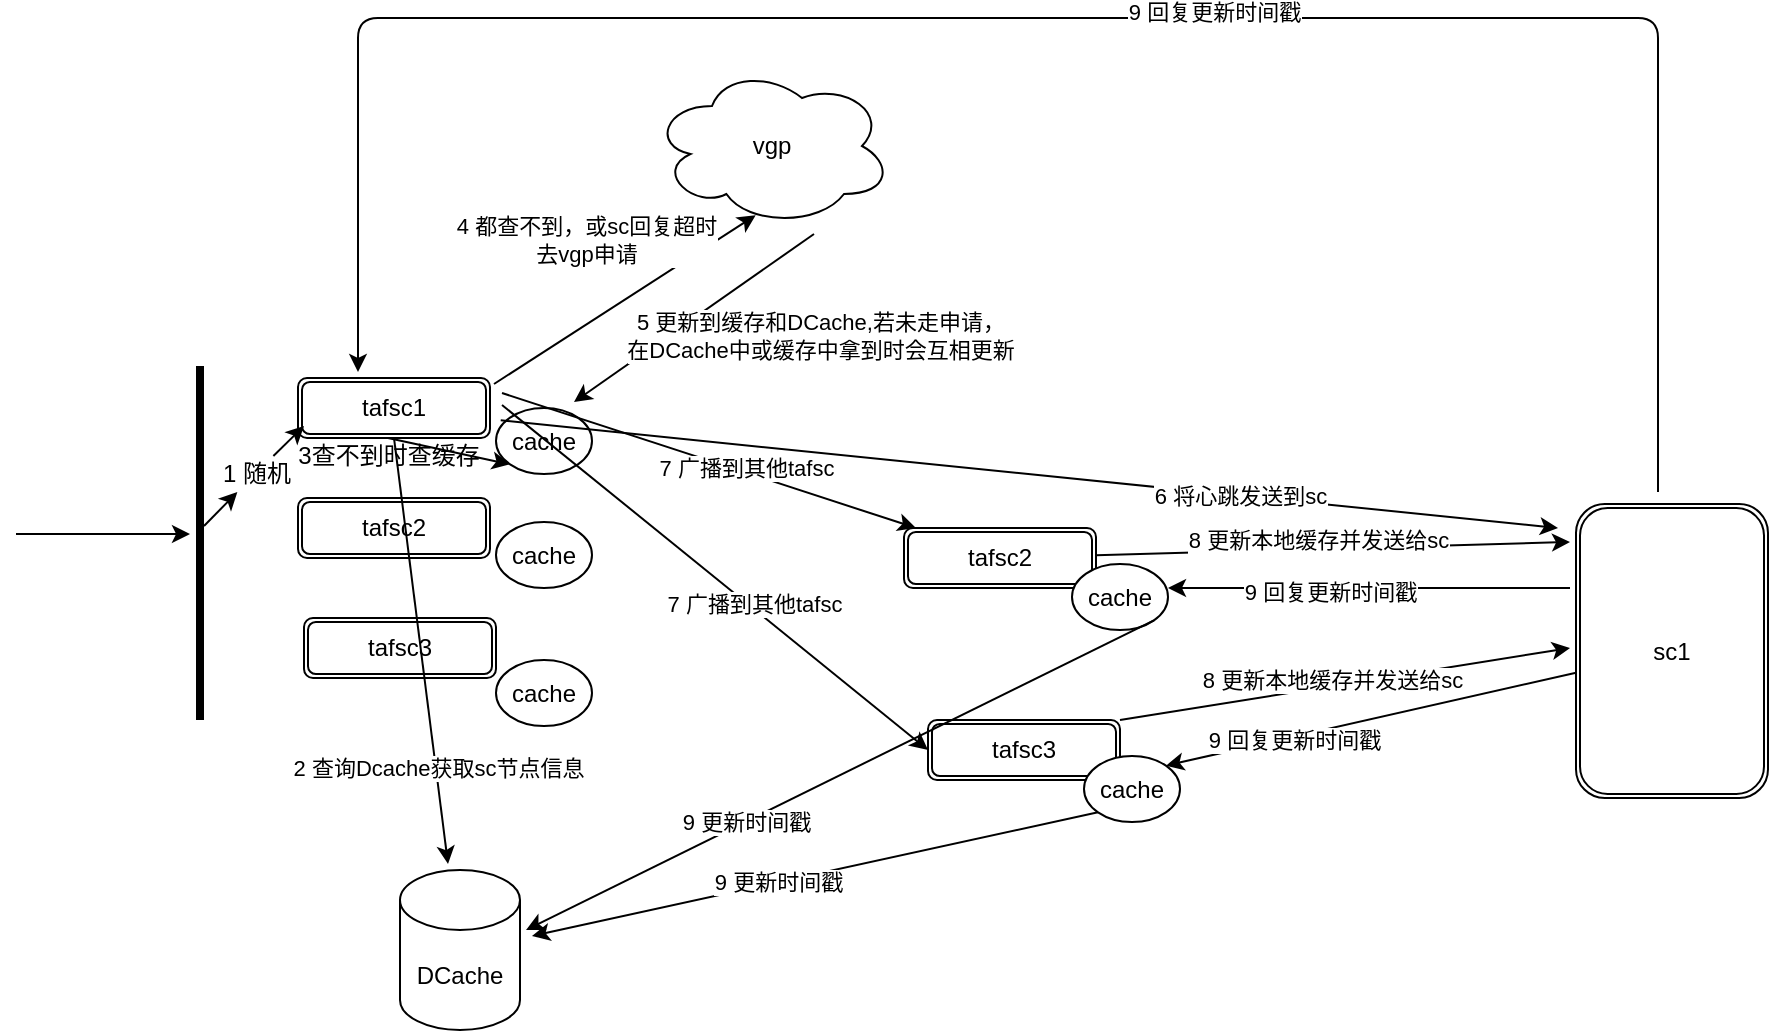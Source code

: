 <mxfile version="14.4.3" type="github">
  <diagram id="-bP3XhjUXyilaQhWAgKb" name="Page-1">
    <mxGraphModel dx="1185" dy="588" grid="1" gridSize="3" guides="1" tooltips="1" connect="1" arrows="1" fold="1" page="1" pageScale="1" pageWidth="1169" pageHeight="1654" math="0" shadow="0">
      <root>
        <mxCell id="0" />
        <mxCell id="1" parent="0" />
        <mxCell id="8dekluOhMgX2cntVKTaH-1" value="" style="line;strokeWidth=4;direction=south;html=1;perimeter=backbonePerimeter;points=[];outlineConnect=0;" parent="1" vertex="1">
          <mxGeometry x="168" y="339" width="10" height="177" as="geometry" />
        </mxCell>
        <mxCell id="8dekluOhMgX2cntVKTaH-2" value="tafsc1" style="shape=ext;double=1;rounded=1;whiteSpace=wrap;html=1;" parent="1" vertex="1">
          <mxGeometry x="222" y="345" width="96" height="30" as="geometry" />
        </mxCell>
        <mxCell id="8dekluOhMgX2cntVKTaH-3" value="tafsc2" style="shape=ext;double=1;rounded=1;whiteSpace=wrap;html=1;" parent="1" vertex="1">
          <mxGeometry x="222" y="405" width="96" height="30" as="geometry" />
        </mxCell>
        <mxCell id="8dekluOhMgX2cntVKTaH-4" value="tafsc3" style="shape=ext;double=1;rounded=1;whiteSpace=wrap;html=1;" parent="1" vertex="1">
          <mxGeometry x="225" y="465" width="96" height="30" as="geometry" />
        </mxCell>
        <mxCell id="8dekluOhMgX2cntVKTaH-5" value="" style="endArrow=classic;html=1;" parent="1" edge="1">
          <mxGeometry width="50" height="50" relative="1" as="geometry">
            <mxPoint x="81" y="423" as="sourcePoint" />
            <mxPoint x="168" y="423" as="targetPoint" />
          </mxGeometry>
        </mxCell>
        <mxCell id="8dekluOhMgX2cntVKTaH-6" value="" style="endArrow=classic;html=1;" parent="1" source="8dekluOhMgX2cntVKTaH-7" edge="1">
          <mxGeometry width="50" height="50" relative="1" as="geometry">
            <mxPoint x="175" y="419" as="sourcePoint" />
            <mxPoint x="225" y="369" as="targetPoint" />
          </mxGeometry>
        </mxCell>
        <mxCell id="8dekluOhMgX2cntVKTaH-7" value="1 随机" style="text;html=1;align=center;verticalAlign=middle;resizable=0;points=[];autosize=1;" parent="1" vertex="1">
          <mxGeometry x="178" y="384" width="45" height="18" as="geometry" />
        </mxCell>
        <mxCell id="8dekluOhMgX2cntVKTaH-8" value="" style="endArrow=classic;html=1;" parent="1" target="8dekluOhMgX2cntVKTaH-7" edge="1">
          <mxGeometry width="50" height="50" relative="1" as="geometry">
            <mxPoint x="175" y="419" as="sourcePoint" />
            <mxPoint x="225" y="369" as="targetPoint" />
          </mxGeometry>
        </mxCell>
        <mxCell id="8dekluOhMgX2cntVKTaH-12" value="sc1" style="shape=ext;double=1;rounded=1;whiteSpace=wrap;html=1;" parent="1" vertex="1">
          <mxGeometry x="861" y="408" width="96" height="147" as="geometry" />
        </mxCell>
        <mxCell id="INrCNFCCM0VXCptv-kLN-2" value="cache" style="ellipse;whiteSpace=wrap;html=1;" vertex="1" parent="1">
          <mxGeometry x="321" y="360" width="48" height="33" as="geometry" />
        </mxCell>
        <mxCell id="INrCNFCCM0VXCptv-kLN-3" value="cache" style="ellipse;whiteSpace=wrap;html=1;" vertex="1" parent="1">
          <mxGeometry x="321" y="417" width="48" height="33" as="geometry" />
        </mxCell>
        <mxCell id="INrCNFCCM0VXCptv-kLN-4" value="cache" style="ellipse;whiteSpace=wrap;html=1;" vertex="1" parent="1">
          <mxGeometry x="321" y="486" width="48" height="33" as="geometry" />
        </mxCell>
        <mxCell id="INrCNFCCM0VXCptv-kLN-5" value="DCache" style="shape=cylinder3;whiteSpace=wrap;html=1;boundedLbl=1;backgroundOutline=1;size=15;" vertex="1" parent="1">
          <mxGeometry x="273" y="591" width="60" height="80" as="geometry" />
        </mxCell>
        <mxCell id="INrCNFCCM0VXCptv-kLN-6" value="" style="endArrow=classic;html=1;exitX=0.5;exitY=1;exitDx=0;exitDy=0;" edge="1" parent="1" source="8dekluOhMgX2cntVKTaH-2">
          <mxGeometry width="50" height="50" relative="1" as="geometry">
            <mxPoint x="501" y="557" as="sourcePoint" />
            <mxPoint x="297" y="588" as="targetPoint" />
          </mxGeometry>
        </mxCell>
        <mxCell id="INrCNFCCM0VXCptv-kLN-7" value="2 查询Dcache获取sc节点信息" style="edgeLabel;html=1;align=center;verticalAlign=middle;resizable=0;points=[];" vertex="1" connectable="0" parent="INrCNFCCM0VXCptv-kLN-6">
          <mxGeometry x="0.546" y="1" relative="1" as="geometry">
            <mxPoint as="offset" />
          </mxGeometry>
        </mxCell>
        <mxCell id="INrCNFCCM0VXCptv-kLN-8" value="" style="endArrow=classic;html=1;entryX=0;entryY=1;entryDx=0;entryDy=0;" edge="1" parent="1" target="INrCNFCCM0VXCptv-kLN-2">
          <mxGeometry width="50" height="50" relative="1" as="geometry">
            <mxPoint x="267" y="375" as="sourcePoint" />
            <mxPoint x="551" y="507" as="targetPoint" />
          </mxGeometry>
        </mxCell>
        <mxCell id="INrCNFCCM0VXCptv-kLN-10" value="3查不到时查缓存" style="text;html=1;align=center;verticalAlign=middle;resizable=0;points=[];autosize=1;" vertex="1" parent="1">
          <mxGeometry x="216" y="375" width="102" height="18" as="geometry" />
        </mxCell>
        <mxCell id="INrCNFCCM0VXCptv-kLN-11" value="vgp" style="ellipse;shape=cloud;whiteSpace=wrap;html=1;" vertex="1" parent="1">
          <mxGeometry x="399" y="189" width="120" height="80" as="geometry" />
        </mxCell>
        <mxCell id="INrCNFCCM0VXCptv-kLN-12" value="" style="endArrow=classic;html=1;entryX=0.432;entryY=0.933;entryDx=0;entryDy=0;entryPerimeter=0;" edge="1" parent="1" target="INrCNFCCM0VXCptv-kLN-11">
          <mxGeometry width="50" height="50" relative="1" as="geometry">
            <mxPoint x="320" y="348" as="sourcePoint" />
            <mxPoint x="370" y="298" as="targetPoint" />
          </mxGeometry>
        </mxCell>
        <mxCell id="INrCNFCCM0VXCptv-kLN-13" value="4 都查不到，或sc回复超时&lt;br&gt;去vgp申请" style="edgeLabel;html=1;align=center;verticalAlign=middle;resizable=0;points=[];" vertex="1" connectable="0" parent="INrCNFCCM0VXCptv-kLN-12">
          <mxGeometry x="0.264" y="-3" relative="1" as="geometry">
            <mxPoint x="-38.27" y="-21.24" as="offset" />
          </mxGeometry>
        </mxCell>
        <mxCell id="INrCNFCCM0VXCptv-kLN-14" value="" style="endArrow=classic;html=1;" edge="1" parent="1">
          <mxGeometry width="50" height="50" relative="1" as="geometry">
            <mxPoint x="480" y="273" as="sourcePoint" />
            <mxPoint x="360" y="357" as="targetPoint" />
          </mxGeometry>
        </mxCell>
        <mxCell id="INrCNFCCM0VXCptv-kLN-15" value="5 更新到缓存和DCache,若未走申请，&lt;br&gt;在DCache中或缓存中拿到时会互相更新" style="edgeLabel;html=1;align=center;verticalAlign=middle;resizable=0;points=[];" vertex="1" connectable="0" parent="INrCNFCCM0VXCptv-kLN-14">
          <mxGeometry x="0.185" y="-1" relative="1" as="geometry">
            <mxPoint x="74.57" y="2.12" as="offset" />
          </mxGeometry>
        </mxCell>
        <mxCell id="INrCNFCCM0VXCptv-kLN-18" value="" style="endArrow=classic;html=1;exitX=0.049;exitY=0.187;exitDx=0;exitDy=0;exitPerimeter=0;" edge="1" parent="1" source="INrCNFCCM0VXCptv-kLN-2">
          <mxGeometry width="50" height="50" relative="1" as="geometry">
            <mxPoint x="501" y="464" as="sourcePoint" />
            <mxPoint x="852" y="420" as="targetPoint" />
          </mxGeometry>
        </mxCell>
        <mxCell id="INrCNFCCM0VXCptv-kLN-19" value="6 将心跳发送到sc" style="edgeLabel;html=1;align=center;verticalAlign=middle;resizable=0;points=[];" vertex="1" connectable="0" parent="INrCNFCCM0VXCptv-kLN-18">
          <mxGeometry x="0.397" relative="1" as="geometry">
            <mxPoint as="offset" />
          </mxGeometry>
        </mxCell>
        <mxCell id="INrCNFCCM0VXCptv-kLN-20" value="" style="endArrow=classic;html=1;exitX=1;exitY=0.25;exitDx=0;exitDy=0;" edge="1" parent="1">
          <mxGeometry width="50" height="50" relative="1" as="geometry">
            <mxPoint x="324" y="352.5" as="sourcePoint" />
            <mxPoint x="531" y="420" as="targetPoint" />
          </mxGeometry>
        </mxCell>
        <mxCell id="INrCNFCCM0VXCptv-kLN-21" value="7 广播到其他tafsc" style="edgeLabel;html=1;align=center;verticalAlign=middle;resizable=0;points=[];" vertex="1" connectable="0" parent="INrCNFCCM0VXCptv-kLN-20">
          <mxGeometry x="0.169" y="2" relative="1" as="geometry">
            <mxPoint as="offset" />
          </mxGeometry>
        </mxCell>
        <mxCell id="INrCNFCCM0VXCptv-kLN-22" value="" style="endArrow=classic;html=1;exitX=1;exitY=0.25;exitDx=0;exitDy=0;entryX=0;entryY=0.5;entryDx=0;entryDy=0;" edge="1" parent="1" target="8dekluOhMgX2cntVKTaH-11">
          <mxGeometry width="50" height="50" relative="1" as="geometry">
            <mxPoint x="324" y="358.5" as="sourcePoint" />
            <mxPoint x="531" y="489" as="targetPoint" />
          </mxGeometry>
        </mxCell>
        <mxCell id="INrCNFCCM0VXCptv-kLN-23" value="7 广播到其他tafsc" style="edgeLabel;html=1;align=center;verticalAlign=middle;resizable=0;points=[];" vertex="1" connectable="0" parent="INrCNFCCM0VXCptv-kLN-22">
          <mxGeometry x="0.169" y="2" relative="1" as="geometry">
            <mxPoint as="offset" />
          </mxGeometry>
        </mxCell>
        <mxCell id="INrCNFCCM0VXCptv-kLN-24" value="" style="endArrow=classic;html=1;exitX=1;exitY=0;exitDx=0;exitDy=0;" edge="1" parent="1" source="8dekluOhMgX2cntVKTaH-11">
          <mxGeometry width="50" height="50" relative="1" as="geometry">
            <mxPoint x="636" y="492" as="sourcePoint" />
            <mxPoint x="858" y="480" as="targetPoint" />
          </mxGeometry>
        </mxCell>
        <mxCell id="INrCNFCCM0VXCptv-kLN-25" value="8 更新本地缓存并发送给sc" style="edgeLabel;html=1;align=center;verticalAlign=middle;resizable=0;points=[];" vertex="1" connectable="0" parent="INrCNFCCM0VXCptv-kLN-24">
          <mxGeometry x="-0.149" y="-2" relative="1" as="geometry">
            <mxPoint x="9.89" y="-7.31" as="offset" />
          </mxGeometry>
        </mxCell>
        <mxCell id="INrCNFCCM0VXCptv-kLN-29" value="" style="edgeStyle=segmentEdgeStyle;endArrow=classic;html=1;" edge="1" parent="1">
          <mxGeometry width="50" height="50" relative="1" as="geometry">
            <mxPoint x="902" y="402" as="sourcePoint" />
            <mxPoint x="252" y="342" as="targetPoint" />
            <Array as="points">
              <mxPoint x="902" y="165" />
              <mxPoint x="252" y="165" />
            </Array>
          </mxGeometry>
        </mxCell>
        <mxCell id="INrCNFCCM0VXCptv-kLN-32" value="9 回复更新时间戳" style="edgeLabel;html=1;align=center;verticalAlign=middle;resizable=0;points=[];" vertex="1" connectable="0" parent="INrCNFCCM0VXCptv-kLN-29">
          <mxGeometry x="-0.137" y="-3" relative="1" as="geometry">
            <mxPoint as="offset" />
          </mxGeometry>
        </mxCell>
        <mxCell id="INrCNFCCM0VXCptv-kLN-30" value="" style="endArrow=classic;html=1;" edge="1" parent="1">
          <mxGeometry width="50" height="50" relative="1" as="geometry">
            <mxPoint x="858" y="450" as="sourcePoint" />
            <mxPoint x="657" y="450" as="targetPoint" />
          </mxGeometry>
        </mxCell>
        <mxCell id="INrCNFCCM0VXCptv-kLN-33" value="9 回复更新时间戳" style="edgeLabel;html=1;align=center;verticalAlign=middle;resizable=0;points=[];" vertex="1" connectable="0" parent="INrCNFCCM0VXCptv-kLN-30">
          <mxGeometry x="0.196" y="2" relative="1" as="geometry">
            <mxPoint as="offset" />
          </mxGeometry>
        </mxCell>
        <mxCell id="INrCNFCCM0VXCptv-kLN-31" value="" style="endArrow=classic;html=1;entryX=1;entryY=0;entryDx=0;entryDy=0;" edge="1" parent="1" source="8dekluOhMgX2cntVKTaH-12" target="INrCNFCCM0VXCptv-kLN-28">
          <mxGeometry width="50" height="50" relative="1" as="geometry">
            <mxPoint x="873" y="453.0" as="sourcePoint" />
            <mxPoint x="678" y="507" as="targetPoint" />
          </mxGeometry>
        </mxCell>
        <mxCell id="INrCNFCCM0VXCptv-kLN-34" value="9 回复更新时间戳" style="edgeLabel;html=1;align=center;verticalAlign=middle;resizable=0;points=[];" vertex="1" connectable="0" parent="INrCNFCCM0VXCptv-kLN-31">
          <mxGeometry x="0.424" y="-3" relative="1" as="geometry">
            <mxPoint x="4.74" y="3.42" as="offset" />
          </mxGeometry>
        </mxCell>
        <mxCell id="INrCNFCCM0VXCptv-kLN-35" value="" style="endArrow=classic;html=1;" edge="1" parent="1" source="8dekluOhMgX2cntVKTaH-10">
          <mxGeometry width="50" height="50" relative="1" as="geometry">
            <mxPoint x="639" y="495" as="sourcePoint" />
            <mxPoint x="858" y="427" as="targetPoint" />
          </mxGeometry>
        </mxCell>
        <mxCell id="INrCNFCCM0VXCptv-kLN-36" value="8 更新本地缓存并发送给sc" style="edgeLabel;html=1;align=center;verticalAlign=middle;resizable=0;points=[];" vertex="1" connectable="0" parent="INrCNFCCM0VXCptv-kLN-35">
          <mxGeometry x="-0.149" y="-2" relative="1" as="geometry">
            <mxPoint x="9.89" y="-7.31" as="offset" />
          </mxGeometry>
        </mxCell>
        <mxCell id="INrCNFCCM0VXCptv-kLN-37" value="" style="group" vertex="1" connectable="0" parent="1">
          <mxGeometry x="537" y="516" width="126" height="51" as="geometry" />
        </mxCell>
        <mxCell id="8dekluOhMgX2cntVKTaH-11" value="tafsc3" style="shape=ext;double=1;rounded=1;whiteSpace=wrap;html=1;" parent="INrCNFCCM0VXCptv-kLN-37" vertex="1">
          <mxGeometry width="96" height="30" as="geometry" />
        </mxCell>
        <mxCell id="INrCNFCCM0VXCptv-kLN-28" value="cache" style="ellipse;whiteSpace=wrap;html=1;" vertex="1" parent="INrCNFCCM0VXCptv-kLN-37">
          <mxGeometry x="78" y="18" width="48" height="33" as="geometry" />
        </mxCell>
        <mxCell id="INrCNFCCM0VXCptv-kLN-38" value="" style="group" vertex="1" connectable="0" parent="1">
          <mxGeometry x="525" y="420" width="144" height="48" as="geometry" />
        </mxCell>
        <mxCell id="8dekluOhMgX2cntVKTaH-10" value="tafsc2" style="shape=ext;double=1;rounded=1;whiteSpace=wrap;html=1;" parent="INrCNFCCM0VXCptv-kLN-38" vertex="1">
          <mxGeometry width="96" height="30" as="geometry" />
        </mxCell>
        <mxCell id="INrCNFCCM0VXCptv-kLN-27" value="cache" style="ellipse;whiteSpace=wrap;html=1;" vertex="1" parent="INrCNFCCM0VXCptv-kLN-38">
          <mxGeometry x="84" y="18" width="48" height="33" as="geometry" />
        </mxCell>
        <mxCell id="INrCNFCCM0VXCptv-kLN-40" value="" style="endArrow=classic;html=1;exitX=1;exitY=1;exitDx=0;exitDy=0;" edge="1" parent="1" source="INrCNFCCM0VXCptv-kLN-27">
          <mxGeometry width="50" height="50" relative="1" as="geometry">
            <mxPoint x="498" y="461" as="sourcePoint" />
            <mxPoint x="336" y="621" as="targetPoint" />
          </mxGeometry>
        </mxCell>
        <mxCell id="INrCNFCCM0VXCptv-kLN-42" value="9 更新时间戳" style="edgeLabel;html=1;align=center;verticalAlign=middle;resizable=0;points=[];" vertex="1" connectable="0" parent="INrCNFCCM0VXCptv-kLN-40">
          <mxGeometry x="0.301" relative="1" as="geometry">
            <mxPoint as="offset" />
          </mxGeometry>
        </mxCell>
        <mxCell id="INrCNFCCM0VXCptv-kLN-41" value="" style="endArrow=classic;html=1;exitX=0;exitY=1;exitDx=0;exitDy=0;" edge="1" parent="1" source="INrCNFCCM0VXCptv-kLN-28">
          <mxGeometry width="50" height="50" relative="1" as="geometry">
            <mxPoint x="653.081" y="469.091" as="sourcePoint" />
            <mxPoint x="339" y="624" as="targetPoint" />
          </mxGeometry>
        </mxCell>
        <mxCell id="INrCNFCCM0VXCptv-kLN-43" value="9 更新时间戳" style="edgeLabel;html=1;align=center;verticalAlign=middle;resizable=0;points=[];" vertex="1" connectable="0" parent="INrCNFCCM0VXCptv-kLN-41">
          <mxGeometry x="0.133" relative="1" as="geometry">
            <mxPoint as="offset" />
          </mxGeometry>
        </mxCell>
      </root>
    </mxGraphModel>
  </diagram>
</mxfile>
